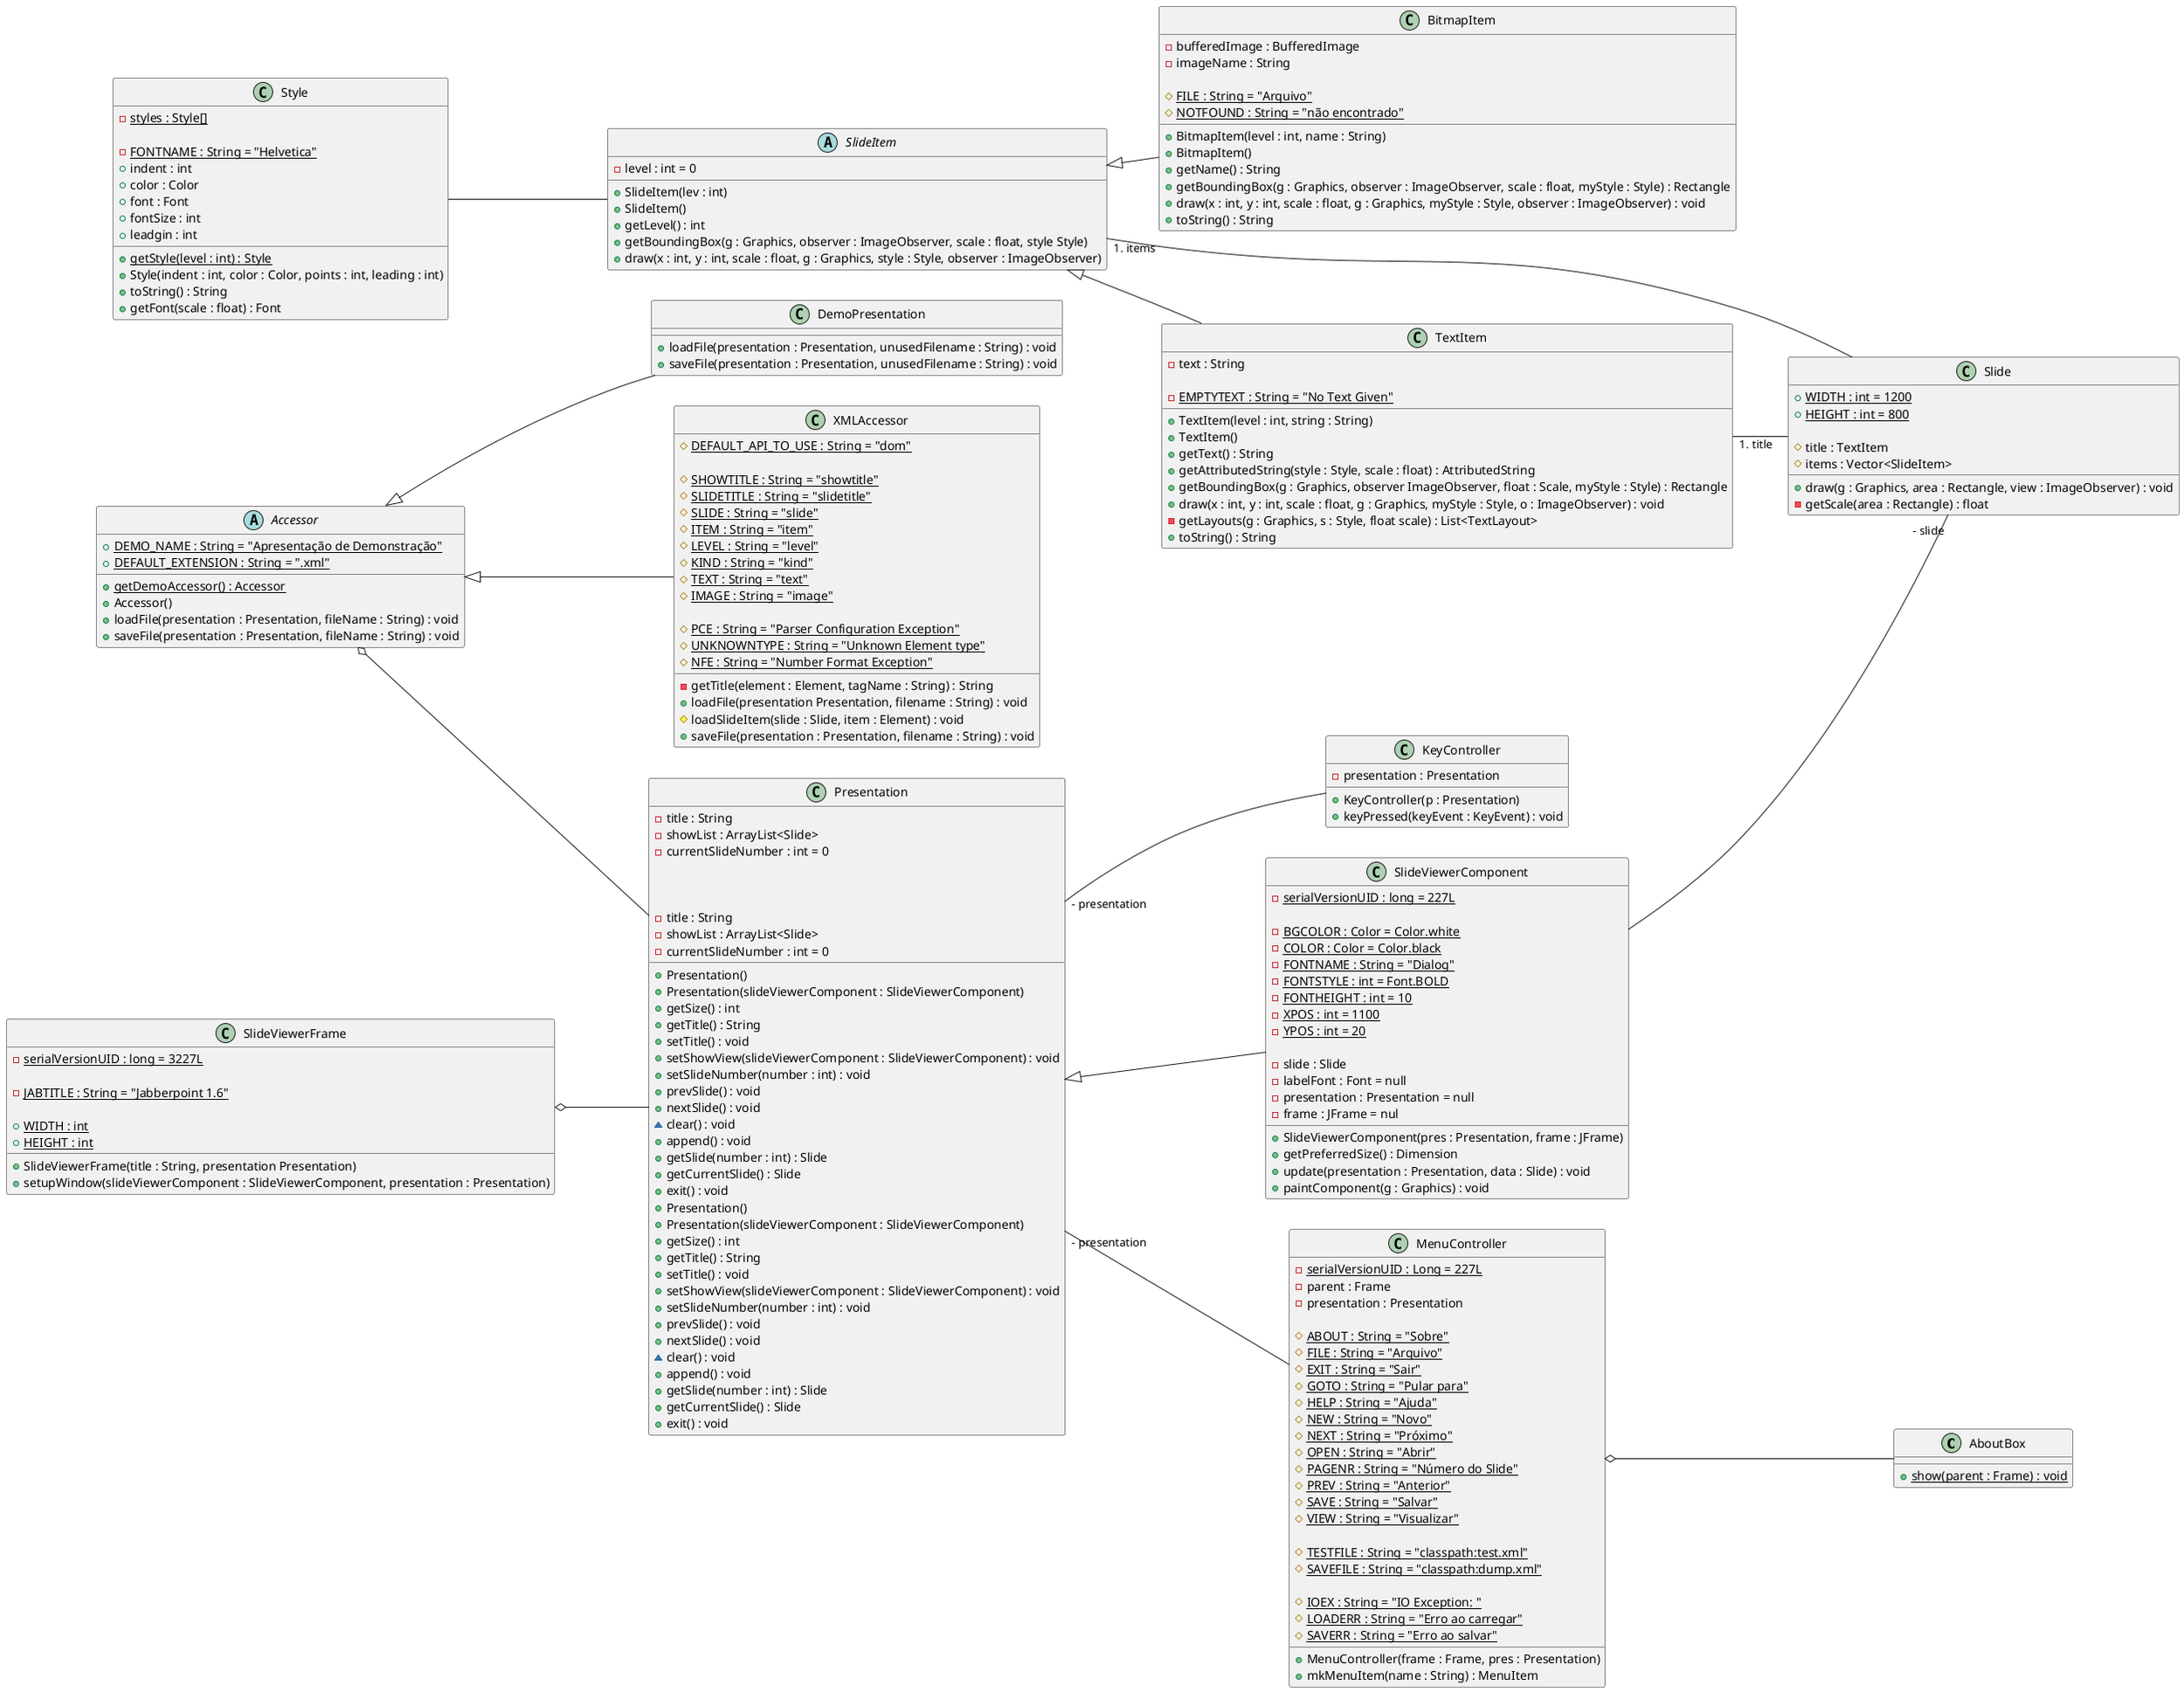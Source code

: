 @startuml DiagramaGeral
left to right direction
class AboutBox {

  + {static} show(parent : Frame) : void

}

abstract class Accessor {

  + {static} DEMO_NAME : String = "Apresentação de Demonstração"
  + {static} DEFAULT_EXTENSION : String = ".xml"

  + {static} getDemoAccessor() : Accessor
  + Accessor()
  + loadFile(presentation : Presentation, fileName : String) : void
  + saveFile(presentation : Presentation, fileName : String) : void

}

class BitmapItem {

  - bufferedImage : BufferedImage
  - imageName : String

  # {static} FILE : String = "Arquivo"
  # {static} NOTFOUND : String = "não encontrado"

  + BitmapItem(level : int, name : String)
  + BitmapItem()
  + getName() : String
  + getBoundingBox(g : Graphics, observer : ImageObserver, scale : float, myStyle : Style) : Rectangle
  + draw(x : int, y : int, scale : float, g : Graphics, myStyle : Style, observer : ImageObserver) : void
  + toString() : String

}

class DemoPresentation {

  + loadFile(presentation : Presentation, unusedFilename : String) : void
  + saveFile(presentation : Presentation, unusedFilename : String) : void

}

class KeyController {

  - presentation : Presentation

  + KeyController(p : Presentation)
  + keyPressed(keyEvent : KeyEvent) : void

}


class MenuController {

  - {static} serialVersionUID : Long = 227L
  - parent : Frame
  - presentation : Presentation

  # {static} ABOUT : String = "Sobre"
  # {static} FILE : String = "Arquivo"
  # {static} EXIT : String = "Sair"
  # {static} GOTO : String = "Pular para"
  # {static} HELP : String = "Ajuda"
  # {static} NEW : String = "Novo"
  # {static} NEXT : String = "Próximo"
  # {static} OPEN : String = "Abrir"
  # {static} PAGENR : String = "Número do Slide"
  # {static} PREV : String = "Anterior"
  # {static} SAVE : String = "Salvar"
  # {static} VIEW : String = "Visualizar"

  # {static} TESTFILE : String = "classpath:test.xml"
  # {static} SAVEFILE : String = "classpath:dump.xml"

  # {static} IOEX : String = "IO Exception: "
  # {static} LOADERR : String = "Erro ao carregar"
  # {static} SAVERR : String = "Erro ao salvar"

  + MenuController(frame : Frame, pres : Presentation)
  + mkMenuItem(name : String) : MenuItem

}

class Presentation {

  - title : String
  - showList : ArrayList<Slide>
  - currentSlideNumber : int = 0

  + Presentation()
  + Presentation(slideViewerComponent : SlideViewerComponent)
  + getSize() : int
  + getTitle() : String
  + setTitle() : void
  + setShowView(slideViewerComponent : SlideViewerComponent) : void
  + setSlideNumber(number : int) : void
  + prevSlide() : void
  + nextSlide() : void
  ~ clear() : void
  + append() : void
  + getSlide(number : int) : Slide
  + getCurrentSlide() : Slide
  + exit() : void

}

class Presentation {

  - title : String
  - showList : ArrayList<Slide>
  - currentSlideNumber : int = 0

  + Presentation()
  + Presentation(slideViewerComponent : SlideViewerComponent)
  + getSize() : int
  + getTitle() : String
  + setTitle() : void
  + setShowView(slideViewerComponent : SlideViewerComponent) : void
  + setSlideNumber(number : int) : void
  + prevSlide() : void
  + nextSlide() : void
  ~ clear() : void
  + append() : void
  + getSlide(number : int) : Slide
  + getCurrentSlide() : Slide
  + exit() : void

}

class Slide {

  + {static} WIDTH : int = 1200
  + {static} HEIGHT : int = 800

  # title : TextItem
  # items : Vector<SlideItem>

  + draw(g : Graphics, area : Rectangle, view : ImageObserver) : void
  - getScale(area : Rectangle) : float

}

abstract class SlideItem {

  - level : int = 0

  + SlideItem(lev : int)
  + SlideItem()
  + getLevel() : int
  + getBoundingBox(g : Graphics, observer : ImageObserver, scale : float, style Style)
  + draw(x : int, y : int, scale : float, g : Graphics, style : Style, observer : ImageObserver)

}

class SlideViewerComponent{

  - {static} serialVersionUID : long = 227L

  - {static} BGCOLOR : Color = Color.white
  - {static} COLOR : Color = Color.black
  - {static} FONTNAME : String = "Dialog"
  - {static} FONTSTYLE : int = Font.BOLD
  - {static} FONTHEIGHT : int = 10
  - {static} XPOS : int = 1100
  - {static} YPOS : int = 20

  - slide : Slide
  - labelFont : Font = null
  - presentation : Presentation = null
  - frame : JFrame = nul

  + SlideViewerComponent(pres : Presentation, frame : JFrame)
  + getPreferredSize() : Dimension
  + update(presentation : Presentation, data : Slide) : void
  + paintComponent(g : Graphics) : void

}

class SlideViewerFrame {

  - {static} serialVersionUID : long = 3227L

  - {static} JABTITLE : String = "Jabberpoint 1.6"

  + {static} WIDTH : int
  + {static} HEIGHT : int

  + SlideViewerFrame(title : String, presentation Presentation)
  + setupWindow(slideViewerComponent : SlideViewerComponent, presentation : Presentation)

}

class Style {

  - {static} styles : Style[]

  - {static} FONTNAME : String = "Helvetica"
  + indent : int
  + color : Color
  + font : Font
  + fontSize : int
  + leadgin : int

  + {static} getStyle(level : int) : Style
  + Style(indent : int, color : Color, points : int, leading : int)
  + toString() : String
  + getFont(scale : float) : Font

}

class TextItem {

  - text : String

  - {static} EMPTYTEXT : String = "No Text Given"

  + TextItem(level : int, string : String)
  + TextItem()
  + getText() : String
  + getAttributedString(style : Style, scale : float) : AttributedString
  + getBoundingBox(g : Graphics, observer ImageObserver, float : Scale, myStyle : Style) : Rectangle
  + draw(x : int, y : int, scale : float, g : Graphics, myStyle : Style, o : ImageObserver) : void
  - getLayouts(g : Graphics, s : Style, float scale) : List<TextLayout>
  + toString() : String

}

class XMLAccessor {

  # {static} DEFAULT_API_TO_USE : String = "dom"

  # {static} SHOWTITLE : String = "showtitle"
  # {static} SLIDETITLE : String = "slidetitle"
  # {static} SLIDE : String = "slide"
  # {static} ITEM : String = "item"
  # {static} LEVEL : String = "level"
  # {static} KIND : String = "kind"
  # {static} TEXT : String = "text"
  # {static} IMAGE : String = "image"

  # {static} PCE : String = "Parser Configuration Exception"
  # {static} UNKNOWNTYPE : String = "Unknown Element type"
  # {static} NFE : String = "Number Format Exception"

  - getTitle(element : Element, tagName : String) : String
  + loadFile(presentation Presentation, filename : String) : void
  # loadSlideItem(slide : Slide, item : Element) : void
  + saveFile(presentation : Presentation, filename : String) : void

}

SlideItem <|-- BitmapItem
Accessor <|-- DemoPresentation
SlideItem <|-- TextItem
Accessor <|-- XMLAccessor
SlideViewerFrame o-- Presentation

Accessor o-- Presentation
Presentation "- presentation" -- KeyController
Presentation "- presentation" -- MenuController
Presentation <|-- SlideViewerComponent
SlideItem "# items" -- Slide
Style -- SlideItem
MenuController o-- AboutBox
SlideViewerComponent -- "- slide" Slide
TextItem "# title"-- Slide

@enduml
